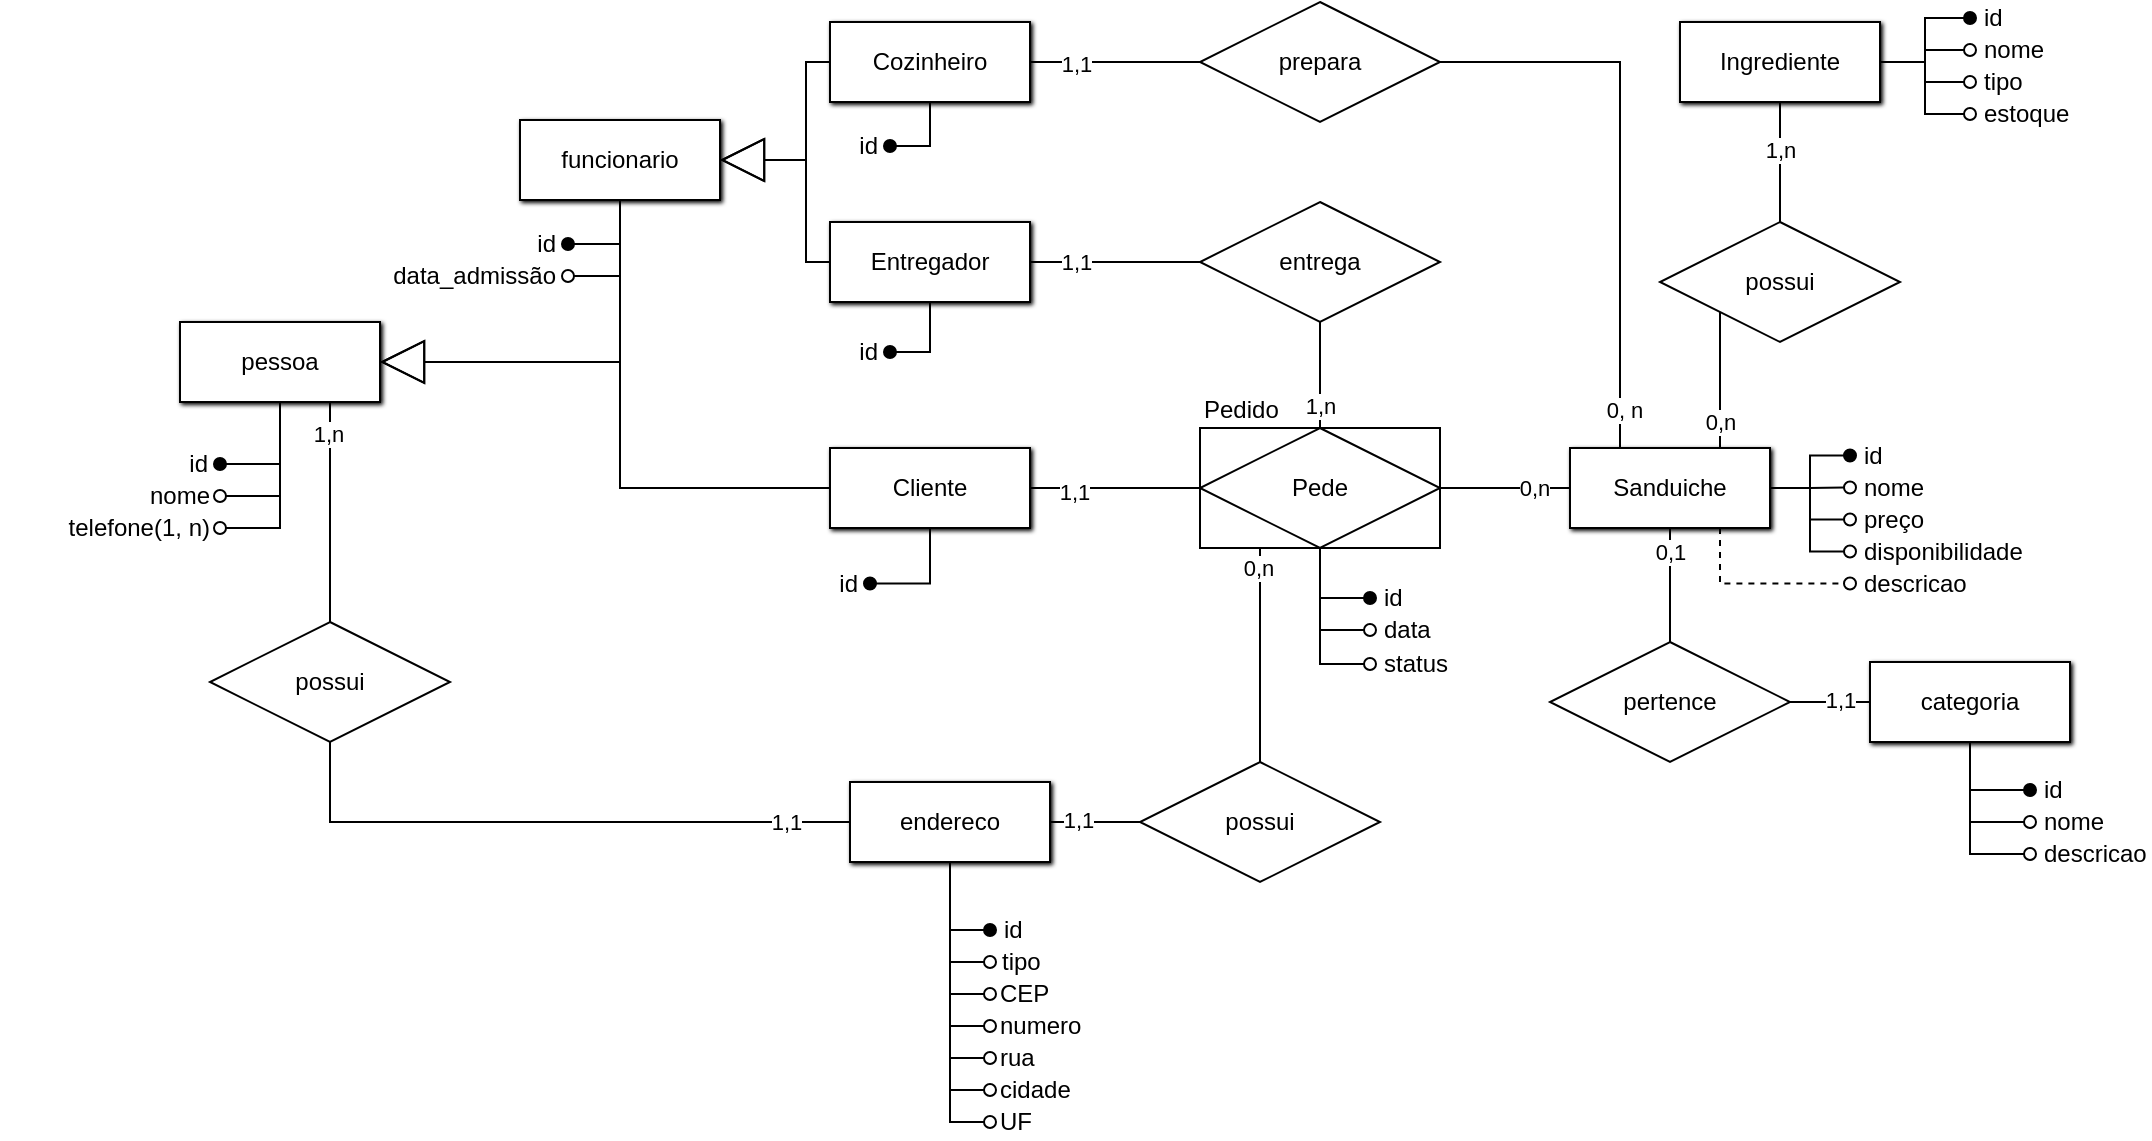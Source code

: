 <mxfile version="26.2.2">
  <diagram name="Página-1" id="F3rIhNw4MIGIp9pE0Rpj">
    <mxGraphModel dx="1572" dy="1728" grid="1" gridSize="10" guides="1" tooltips="1" connect="1" arrows="1" fold="1" page="1" pageScale="1" pageWidth="1169" pageHeight="827" math="0" shadow="0">
      <root>
        <mxCell id="0" />
        <mxCell id="1" parent="0" />
        <mxCell id="Nx-T9Ka3jQ1di7X8tHco-6" style="edgeStyle=orthogonalEdgeStyle;rounded=0;orthogonalLoop=1;jettySize=auto;html=1;endArrow=none;startFill=0;entryX=0;entryY=0.5;entryDx=0;entryDy=0;" parent="1" source="Nx-T9Ka3jQ1di7X8tHco-1" target="HkbC8dC4lG1_sxvPsRcl-2" edge="1">
          <mxGeometry relative="1" as="geometry">
            <mxPoint x="482" y="394" as="targetPoint" />
          </mxGeometry>
        </mxCell>
        <mxCell id="Nx-T9Ka3jQ1di7X8tHco-22" value="1,1" style="edgeLabel;html=1;align=center;verticalAlign=middle;resizable=0;points=[];" parent="Nx-T9Ka3jQ1di7X8tHco-6" vertex="1" connectable="0">
          <mxGeometry x="-0.679" y="3" relative="1" as="geometry">
            <mxPoint x="8" y="5" as="offset" />
          </mxGeometry>
        </mxCell>
        <mxCell id="Nx-T9Ka3jQ1di7X8tHco-33" style="edgeStyle=orthogonalEdgeStyle;rounded=0;orthogonalLoop=1;jettySize=auto;html=1;endArrow=oval;endFill=0;entryX=1;entryY=0.5;entryDx=0;entryDy=0;exitX=0.5;exitY=1;exitDx=0;exitDy=0;" parent="1" source="HkbC8dC4lG1_sxvPsRcl-47" target="Nx-T9Ka3jQ1di7X8tHco-26" edge="1">
          <mxGeometry relative="1" as="geometry">
            <mxPoint x="287" y="306.5" as="sourcePoint" />
          </mxGeometry>
        </mxCell>
        <mxCell id="HkbC8dC4lG1_sxvPsRcl-48" value="" style="edgeStyle=orthogonalEdgeStyle;rounded=0;orthogonalLoop=1;jettySize=auto;html=1;endArrow=block;endFill=0;endSize=20;entryX=1;entryY=0.5;entryDx=0;entryDy=0;" parent="1" source="Nx-T9Ka3jQ1di7X8tHco-1" target="HkbC8dC4lG1_sxvPsRcl-47" edge="1">
          <mxGeometry relative="1" as="geometry">
            <mxPoint x="262" y="310" as="targetPoint" />
            <Array as="points">
              <mxPoint x="357" y="373" />
              <mxPoint x="357" y="310" />
            </Array>
          </mxGeometry>
        </mxCell>
        <mxCell id="NRyjqvWNQZENwS40vYFa-48" style="edgeStyle=orthogonalEdgeStyle;rounded=0;orthogonalLoop=1;jettySize=auto;html=1;entryX=1;entryY=0.5;entryDx=0;entryDy=0;endArrow=oval;endFill=1;" edge="1" parent="1" source="Nx-T9Ka3jQ1di7X8tHco-1" target="NRyjqvWNQZENwS40vYFa-39">
          <mxGeometry relative="1" as="geometry" />
        </mxCell>
        <mxCell id="Nx-T9Ka3jQ1di7X8tHco-1" value="Cliente" style="whiteSpace=wrap;html=1;align=center;glass=0;rounded=0;shadow=1;shadowOpacity=100;shadowBlur=1;shadowOffsetX=1;shadowOffsetY=1;" parent="1" vertex="1">
          <mxGeometry x="462" y="353" width="100" height="40" as="geometry" />
        </mxCell>
        <mxCell id="Nx-T9Ka3jQ1di7X8tHco-36" style="edgeStyle=orthogonalEdgeStyle;rounded=0;orthogonalLoop=1;jettySize=auto;html=1;entryX=0;entryY=0.5;entryDx=0;entryDy=0;endArrow=oval;endFill=0;" parent="1" source="Nx-T9Ka3jQ1di7X8tHco-10" target="Nx-T9Ka3jQ1di7X8tHco-29" edge="1">
          <mxGeometry relative="1" as="geometry" />
        </mxCell>
        <mxCell id="Nx-T9Ka3jQ1di7X8tHco-37" style="edgeStyle=orthogonalEdgeStyle;rounded=0;orthogonalLoop=1;jettySize=auto;html=1;entryX=0;entryY=0.5;entryDx=0;entryDy=0;endArrow=oval;endFill=0;" parent="1" source="Nx-T9Ka3jQ1di7X8tHco-10" target="Nx-T9Ka3jQ1di7X8tHco-28" edge="1">
          <mxGeometry relative="1" as="geometry" />
        </mxCell>
        <mxCell id="k_Je9D0cIGIsO6ZXUR4v-7" style="edgeStyle=orthogonalEdgeStyle;rounded=0;orthogonalLoop=1;jettySize=auto;html=1;entryX=0;entryY=0.5;entryDx=0;entryDy=0;endArrow=oval;endFill=1;" parent="1" source="Nx-T9Ka3jQ1di7X8tHco-10" target="k_Je9D0cIGIsO6ZXUR4v-4" edge="1">
          <mxGeometry relative="1" as="geometry" />
        </mxCell>
        <mxCell id="HkbC8dC4lG1_sxvPsRcl-14" style="edgeStyle=orthogonalEdgeStyle;rounded=0;orthogonalLoop=1;jettySize=auto;html=1;endArrow=none;startFill=0;exitX=0.75;exitY=0;exitDx=0;exitDy=0;entryX=0;entryY=1;entryDx=0;entryDy=0;" parent="1" source="Nx-T9Ka3jQ1di7X8tHco-10" target="HkbC8dC4lG1_sxvPsRcl-43" edge="1">
          <mxGeometry relative="1" as="geometry">
            <mxPoint x="902" y="230" as="targetPoint" />
          </mxGeometry>
        </mxCell>
        <mxCell id="HkbC8dC4lG1_sxvPsRcl-28" value="0,n" style="edgeLabel;html=1;align=center;verticalAlign=middle;resizable=0;points=[];" parent="HkbC8dC4lG1_sxvPsRcl-14" vertex="1" connectable="0">
          <mxGeometry x="-0.726" y="-1" relative="1" as="geometry">
            <mxPoint x="-1" y="-4" as="offset" />
          </mxGeometry>
        </mxCell>
        <mxCell id="HkbC8dC4lG1_sxvPsRcl-32" style="edgeStyle=orthogonalEdgeStyle;rounded=0;orthogonalLoop=1;jettySize=auto;html=1;entryX=0.5;entryY=0;entryDx=0;entryDy=0;endArrow=none;startFill=0;" parent="1" source="Nx-T9Ka3jQ1di7X8tHco-10" target="HkbC8dC4lG1_sxvPsRcl-33" edge="1">
          <mxGeometry relative="1" as="geometry" />
        </mxCell>
        <mxCell id="HkbC8dC4lG1_sxvPsRcl-46" value="0,1" style="edgeLabel;html=1;align=center;verticalAlign=middle;resizable=0;points=[];" parent="HkbC8dC4lG1_sxvPsRcl-32" vertex="1" connectable="0">
          <mxGeometry x="-0.713" relative="1" as="geometry">
            <mxPoint y="4" as="offset" />
          </mxGeometry>
        </mxCell>
        <mxCell id="Nx-T9Ka3jQ1di7X8tHco-10" value="Sanduiche" style="whiteSpace=wrap;html=1;align=center;glass=0;rounded=0;shadow=1;shadowOpacity=100;shadowBlur=1;shadowOffsetX=1;shadowOffsetY=1;" parent="1" vertex="1">
          <mxGeometry x="832" y="353" width="100" height="40" as="geometry" />
        </mxCell>
        <mxCell id="Nx-T9Ka3jQ1di7X8tHco-18" style="edgeStyle=orthogonalEdgeStyle;rounded=0;orthogonalLoop=1;jettySize=auto;html=1;endArrow=none;startFill=0;" parent="1" source="Nx-T9Ka3jQ1di7X8tHco-14" target="Nx-T9Ka3jQ1di7X8tHco-16" edge="1">
          <mxGeometry relative="1" as="geometry" />
        </mxCell>
        <mxCell id="Nx-T9Ka3jQ1di7X8tHco-20" value="1,1" style="edgeLabel;html=1;align=center;verticalAlign=middle;resizable=0;points=[];" parent="Nx-T9Ka3jQ1di7X8tHco-18" vertex="1" connectable="0">
          <mxGeometry x="-0.533" relative="1" as="geometry">
            <mxPoint x="3" as="offset" />
          </mxGeometry>
        </mxCell>
        <mxCell id="HkbC8dC4lG1_sxvPsRcl-59" style="edgeStyle=orthogonalEdgeStyle;rounded=0;orthogonalLoop=1;jettySize=auto;html=1;entryX=1;entryY=0.5;entryDx=0;entryDy=0;endArrow=block;endFill=0;endSize=20;" parent="1" source="Nx-T9Ka3jQ1di7X8tHco-14" target="NRyjqvWNQZENwS40vYFa-49" edge="1">
          <mxGeometry relative="1" as="geometry">
            <Array as="points">
              <mxPoint x="450" y="260" />
              <mxPoint x="450" y="209" />
            </Array>
          </mxGeometry>
        </mxCell>
        <mxCell id="NRyjqvWNQZENwS40vYFa-47" style="edgeStyle=orthogonalEdgeStyle;rounded=0;orthogonalLoop=1;jettySize=auto;html=1;entryX=1;entryY=0.5;entryDx=0;entryDy=0;endArrow=oval;endFill=1;" edge="1" parent="1" source="Nx-T9Ka3jQ1di7X8tHco-14" target="NRyjqvWNQZENwS40vYFa-41">
          <mxGeometry relative="1" as="geometry" />
        </mxCell>
        <mxCell id="Nx-T9Ka3jQ1di7X8tHco-14" value="Entregador" style="whiteSpace=wrap;html=1;align=center;glass=0;rounded=0;shadow=1;shadowOpacity=100;shadowBlur=1;shadowOffsetX=1;shadowOffsetY=1;" parent="1" vertex="1">
          <mxGeometry x="462" y="240" width="100" height="40" as="geometry" />
        </mxCell>
        <mxCell id="Nx-T9Ka3jQ1di7X8tHco-17" style="edgeStyle=orthogonalEdgeStyle;rounded=0;orthogonalLoop=1;jettySize=auto;html=1;endArrow=none;startFill=0;" parent="1" source="Nx-T9Ka3jQ1di7X8tHco-16" target="HkbC8dC4lG1_sxvPsRcl-2" edge="1">
          <mxGeometry relative="1" as="geometry">
            <mxPoint x="717" y="414" as="targetPoint" />
          </mxGeometry>
        </mxCell>
        <mxCell id="Nx-T9Ka3jQ1di7X8tHco-19" value="1,n" style="edgeLabel;html=1;align=center;verticalAlign=middle;resizable=0;points=[];" parent="Nx-T9Ka3jQ1di7X8tHco-17" vertex="1" connectable="0">
          <mxGeometry x="0.772" y="-4" relative="1" as="geometry">
            <mxPoint x="4" y="-5" as="offset" />
          </mxGeometry>
        </mxCell>
        <mxCell id="Nx-T9Ka3jQ1di7X8tHco-16" value="entrega" style="shape=rhombus;perimeter=rhombusPerimeter;whiteSpace=wrap;html=1;align=center;" parent="1" vertex="1">
          <mxGeometry x="647" y="230" width="120" height="60" as="geometry" />
        </mxCell>
        <mxCell id="HkbC8dC4lG1_sxvPsRcl-63" style="edgeStyle=orthogonalEdgeStyle;rounded=0;orthogonalLoop=1;jettySize=auto;html=1;entryX=0;entryY=0.5;entryDx=0;entryDy=0;endArrow=oval;endFill=0;" parent="1" source="HkbC8dC4lG1_sxvPsRcl-67" target="HkbC8dC4lG1_sxvPsRcl-51" edge="1">
          <mxGeometry relative="1" as="geometry" />
        </mxCell>
        <mxCell id="Nx-T9Ka3jQ1di7X8tHco-26" value="nome" style="text;strokeColor=none;align=right;fillColor=none;html=1;verticalAlign=middle;whiteSpace=wrap;rounded=0;spacingLeft=0;spacing=5;" parent="1" vertex="1">
          <mxGeometry x="97" y="369" width="60" height="16" as="geometry" />
        </mxCell>
        <mxCell id="Nx-T9Ka3jQ1di7X8tHco-28" value="nome" style="text;strokeColor=none;align=left;fillColor=none;html=1;verticalAlign=middle;whiteSpace=wrap;rounded=0;spacingLeft=5;" parent="1" vertex="1">
          <mxGeometry x="972" y="364.75" width="60" height="16" as="geometry" />
        </mxCell>
        <mxCell id="Nx-T9Ka3jQ1di7X8tHco-29" value="preço" style="text;strokeColor=none;align=left;fillColor=none;html=1;verticalAlign=middle;whiteSpace=wrap;rounded=0;spacingLeft=5;" parent="1" vertex="1">
          <mxGeometry x="972" y="380.75" width="60" height="16" as="geometry" />
        </mxCell>
        <mxCell id="k_Je9D0cIGIsO6ZXUR4v-4" value="id" style="text;strokeColor=none;align=left;fillColor=none;html=1;verticalAlign=middle;whiteSpace=wrap;rounded=0;spacingLeft=5;" parent="1" vertex="1">
          <mxGeometry x="972" y="348.75" width="60" height="16" as="geometry" />
        </mxCell>
        <mxCell id="HkbC8dC4lG1_sxvPsRcl-3" style="edgeStyle=orthogonalEdgeStyle;rounded=0;orthogonalLoop=1;jettySize=auto;html=1;entryX=0;entryY=0.5;entryDx=0;entryDy=0;endArrow=none;startFill=0;" parent="1" source="HkbC8dC4lG1_sxvPsRcl-2" target="Nx-T9Ka3jQ1di7X8tHco-10" edge="1">
          <mxGeometry relative="1" as="geometry" />
        </mxCell>
        <mxCell id="HkbC8dC4lG1_sxvPsRcl-25" value="0,n" style="edgeLabel;html=1;align=center;verticalAlign=middle;resizable=0;points=[];" parent="HkbC8dC4lG1_sxvPsRcl-3" vertex="1" connectable="0">
          <mxGeometry x="0.6" relative="1" as="geometry">
            <mxPoint x="-5" as="offset" />
          </mxGeometry>
        </mxCell>
        <mxCell id="HkbC8dC4lG1_sxvPsRcl-8" style="edgeStyle=orthogonalEdgeStyle;rounded=0;orthogonalLoop=1;jettySize=auto;html=1;entryX=0;entryY=0.5;entryDx=0;entryDy=0;endArrow=oval;endFill=0;" parent="1" source="HkbC8dC4lG1_sxvPsRcl-2" target="HkbC8dC4lG1_sxvPsRcl-5" edge="1">
          <mxGeometry relative="1" as="geometry" />
        </mxCell>
        <mxCell id="HkbC8dC4lG1_sxvPsRcl-9" style="edgeStyle=orthogonalEdgeStyle;rounded=0;orthogonalLoop=1;jettySize=auto;html=1;entryX=0;entryY=0.5;entryDx=0;entryDy=0;endArrow=oval;endFill=0;" parent="1" source="HkbC8dC4lG1_sxvPsRcl-2" target="HkbC8dC4lG1_sxvPsRcl-6" edge="1">
          <mxGeometry relative="1" as="geometry" />
        </mxCell>
        <mxCell id="HkbC8dC4lG1_sxvPsRcl-10" style="edgeStyle=orthogonalEdgeStyle;rounded=0;orthogonalLoop=1;jettySize=auto;html=1;entryX=0;entryY=0.5;entryDx=0;entryDy=0;endArrow=oval;endFill=1;" parent="1" source="HkbC8dC4lG1_sxvPsRcl-2" target="HkbC8dC4lG1_sxvPsRcl-7" edge="1">
          <mxGeometry relative="1" as="geometry" />
        </mxCell>
        <mxCell id="HkbC8dC4lG1_sxvPsRcl-68" style="edgeStyle=orthogonalEdgeStyle;rounded=0;orthogonalLoop=1;jettySize=auto;html=1;exitX=0.25;exitY=1;exitDx=0;exitDy=0;entryX=0.5;entryY=0;entryDx=0;entryDy=0;endArrow=none;startFill=0;" parent="1" source="HkbC8dC4lG1_sxvPsRcl-2" target="HkbC8dC4lG1_sxvPsRcl-69" edge="1">
          <mxGeometry relative="1" as="geometry">
            <mxPoint x="612" y="466" as="targetPoint" />
          </mxGeometry>
        </mxCell>
        <mxCell id="HkbC8dC4lG1_sxvPsRcl-82" value="0,n" style="edgeLabel;html=1;align=center;verticalAlign=middle;resizable=0;points=[];fontFamily=Helvetica;fontSize=11;fontColor=default;labelBackgroundColor=default;" parent="HkbC8dC4lG1_sxvPsRcl-68" vertex="1" connectable="0">
          <mxGeometry x="-0.813" y="-1" relative="1" as="geometry">
            <mxPoint as="offset" />
          </mxGeometry>
        </mxCell>
        <mxCell id="HkbC8dC4lG1_sxvPsRcl-2" value="Pede" style="shape=associativeEntity;whiteSpace=wrap;html=1;align=center;" parent="1" vertex="1">
          <mxGeometry x="647" y="343" width="120" height="60" as="geometry" />
        </mxCell>
        <mxCell id="HkbC8dC4lG1_sxvPsRcl-4" value="Pedido" style="text;html=1;align=left;verticalAlign=bottom;resizable=0;points=[];autosize=1;strokeColor=none;fillColor=none;" parent="1" vertex="1">
          <mxGeometry x="647" y="313" width="60" height="30" as="geometry" />
        </mxCell>
        <mxCell id="HkbC8dC4lG1_sxvPsRcl-5" value="status" style="text;strokeColor=none;align=left;fillColor=none;verticalAlign=middle;rounded=0;labelPosition=center;verticalLabelPosition=middle;labelBorderColor=none;html=1;whiteSpace=wrap;spacingLeft=5;" parent="1" vertex="1">
          <mxGeometry x="732" y="453" width="60" height="16" as="geometry" />
        </mxCell>
        <mxCell id="HkbC8dC4lG1_sxvPsRcl-6" value="data" style="text;strokeColor=none;align=left;fillColor=none;verticalAlign=middle;rounded=0;labelPosition=center;verticalLabelPosition=middle;labelBorderColor=none;html=1;whiteSpace=wrap;spacingLeft=5;" parent="1" vertex="1">
          <mxGeometry x="732" y="436" width="60" height="16" as="geometry" />
        </mxCell>
        <mxCell id="HkbC8dC4lG1_sxvPsRcl-7" value="id" style="text;strokeColor=none;align=left;fillColor=none;html=1;verticalAlign=middle;whiteSpace=wrap;rounded=0;spacingLeft=5;" parent="1" vertex="1">
          <mxGeometry x="732" y="420" width="60" height="16" as="geometry" />
        </mxCell>
        <mxCell id="HkbC8dC4lG1_sxvPsRcl-21" style="edgeStyle=orthogonalEdgeStyle;rounded=0;orthogonalLoop=1;jettySize=auto;html=1;entryX=0;entryY=0.5;entryDx=0;entryDy=0;endArrow=oval;endFill=0;" parent="1" source="HkbC8dC4lG1_sxvPsRcl-11" target="HkbC8dC4lG1_sxvPsRcl-20" edge="1">
          <mxGeometry relative="1" as="geometry" />
        </mxCell>
        <mxCell id="HkbC8dC4lG1_sxvPsRcl-22" style="edgeStyle=orthogonalEdgeStyle;rounded=0;orthogonalLoop=1;jettySize=auto;html=1;entryX=0;entryY=0.5;entryDx=0;entryDy=0;endArrow=oval;endFill=0;" parent="1" source="HkbC8dC4lG1_sxvPsRcl-11" target="HkbC8dC4lG1_sxvPsRcl-19" edge="1">
          <mxGeometry relative="1" as="geometry" />
        </mxCell>
        <mxCell id="HkbC8dC4lG1_sxvPsRcl-23" style="edgeStyle=orthogonalEdgeStyle;rounded=0;orthogonalLoop=1;jettySize=auto;html=1;entryX=0;entryY=0.5;entryDx=0;entryDy=0;endArrow=oval;endFill=1;" parent="1" source="HkbC8dC4lG1_sxvPsRcl-11" target="HkbC8dC4lG1_sxvPsRcl-18" edge="1">
          <mxGeometry relative="1" as="geometry" />
        </mxCell>
        <mxCell id="HkbC8dC4lG1_sxvPsRcl-11" value="Ingrediente" style="whiteSpace=wrap;html=1;align=center;glass=0;rounded=0;shadow=1;shadowOpacity=100;shadowBlur=1;shadowOffsetX=1;shadowOffsetY=1;" parent="1" vertex="1">
          <mxGeometry x="887" y="140" width="100" height="40" as="geometry" />
        </mxCell>
        <mxCell id="HkbC8dC4lG1_sxvPsRcl-15" style="edgeStyle=orthogonalEdgeStyle;rounded=0;orthogonalLoop=1;jettySize=auto;html=1;endArrow=none;startFill=0;" parent="1" source="HkbC8dC4lG1_sxvPsRcl-43" target="HkbC8dC4lG1_sxvPsRcl-11" edge="1">
          <mxGeometry relative="1" as="geometry">
            <mxPoint x="972" y="200" as="sourcePoint" />
          </mxGeometry>
        </mxCell>
        <mxCell id="HkbC8dC4lG1_sxvPsRcl-27" value="1,n" style="edgeLabel;html=1;align=center;verticalAlign=middle;resizable=0;points=[];" parent="HkbC8dC4lG1_sxvPsRcl-15" vertex="1" connectable="0">
          <mxGeometry x="0.207" relative="1" as="geometry">
            <mxPoint as="offset" />
          </mxGeometry>
        </mxCell>
        <mxCell id="HkbC8dC4lG1_sxvPsRcl-18" value="id" style="text;strokeColor=none;align=left;fillColor=none;html=1;verticalAlign=middle;whiteSpace=wrap;rounded=0;spacingLeft=5;" parent="1" vertex="1">
          <mxGeometry x="1032" y="130" width="60" height="16" as="geometry" />
        </mxCell>
        <mxCell id="HkbC8dC4lG1_sxvPsRcl-19" value="nome" style="text;strokeColor=none;align=left;fillColor=none;html=1;verticalAlign=middle;whiteSpace=wrap;rounded=0;spacingLeft=5;" parent="1" vertex="1">
          <mxGeometry x="1032" y="146" width="60" height="16" as="geometry" />
        </mxCell>
        <mxCell id="HkbC8dC4lG1_sxvPsRcl-20" value="tipo" style="text;strokeColor=none;align=left;fillColor=none;html=1;verticalAlign=middle;whiteSpace=wrap;rounded=0;spacingLeft=5;" parent="1" vertex="1">
          <mxGeometry x="1032" y="162" width="60" height="16" as="geometry" />
        </mxCell>
        <mxCell id="HkbC8dC4lG1_sxvPsRcl-29" value="estoque" style="text;strokeColor=none;align=left;fillColor=none;html=1;verticalAlign=middle;whiteSpace=wrap;rounded=0;spacingLeft=5;" parent="1" vertex="1">
          <mxGeometry x="1032" y="178" width="60" height="16" as="geometry" />
        </mxCell>
        <mxCell id="HkbC8dC4lG1_sxvPsRcl-30" style="edgeStyle=orthogonalEdgeStyle;rounded=0;orthogonalLoop=1;jettySize=auto;html=1;entryX=0;entryY=0.5;entryDx=0;entryDy=0;endArrow=oval;endFill=0;exitX=1;exitY=0.5;exitDx=0;exitDy=0;" parent="1" source="HkbC8dC4lG1_sxvPsRcl-11" target="HkbC8dC4lG1_sxvPsRcl-29" edge="1">
          <mxGeometry relative="1" as="geometry">
            <mxPoint x="1142" y="210" as="sourcePoint" />
            <mxPoint x="1182" y="226" as="targetPoint" />
          </mxGeometry>
        </mxCell>
        <mxCell id="HkbC8dC4lG1_sxvPsRcl-38" style="edgeStyle=orthogonalEdgeStyle;rounded=0;orthogonalLoop=1;jettySize=auto;html=1;entryX=0;entryY=0.5;entryDx=0;entryDy=0;endArrow=oval;endFill=0;" parent="1" source="HkbC8dC4lG1_sxvPsRcl-31" target="HkbC8dC4lG1_sxvPsRcl-35" edge="1">
          <mxGeometry relative="1" as="geometry" />
        </mxCell>
        <mxCell id="HkbC8dC4lG1_sxvPsRcl-39" style="edgeStyle=orthogonalEdgeStyle;rounded=0;orthogonalLoop=1;jettySize=auto;html=1;entryX=0;entryY=0.5;entryDx=0;entryDy=0;endArrow=oval;endFill=1;" parent="1" source="HkbC8dC4lG1_sxvPsRcl-31" target="HkbC8dC4lG1_sxvPsRcl-36" edge="1">
          <mxGeometry relative="1" as="geometry" />
        </mxCell>
        <mxCell id="HkbC8dC4lG1_sxvPsRcl-40" style="edgeStyle=orthogonalEdgeStyle;rounded=0;orthogonalLoop=1;jettySize=auto;html=1;entryX=0;entryY=0.5;entryDx=0;entryDy=0;endArrow=oval;endFill=0;" parent="1" source="HkbC8dC4lG1_sxvPsRcl-31" target="HkbC8dC4lG1_sxvPsRcl-37" edge="1">
          <mxGeometry relative="1" as="geometry" />
        </mxCell>
        <mxCell id="HkbC8dC4lG1_sxvPsRcl-31" value="categoria" style="whiteSpace=wrap;html=1;align=center;glass=0;rounded=0;shadow=1;shadowOpacity=100;shadowBlur=1;shadowOffsetX=1;shadowOffsetY=1;" parent="1" vertex="1">
          <mxGeometry x="982" y="460" width="100" height="40" as="geometry" />
        </mxCell>
        <mxCell id="HkbC8dC4lG1_sxvPsRcl-34" style="edgeStyle=orthogonalEdgeStyle;rounded=0;orthogonalLoop=1;jettySize=auto;html=1;endArrow=none;startFill=0;" parent="1" source="HkbC8dC4lG1_sxvPsRcl-33" target="HkbC8dC4lG1_sxvPsRcl-31" edge="1">
          <mxGeometry relative="1" as="geometry" />
        </mxCell>
        <mxCell id="HkbC8dC4lG1_sxvPsRcl-45" value="1,1" style="edgeLabel;html=1;align=center;verticalAlign=middle;resizable=0;points=[];" parent="HkbC8dC4lG1_sxvPsRcl-34" vertex="1" connectable="0">
          <mxGeometry x="0.47" y="1" relative="1" as="geometry">
            <mxPoint x="-5" as="offset" />
          </mxGeometry>
        </mxCell>
        <mxCell id="HkbC8dC4lG1_sxvPsRcl-33" value="pertence" style="shape=rhombus;perimeter=rhombusPerimeter;whiteSpace=wrap;html=1;align=center;" parent="1" vertex="1">
          <mxGeometry x="822" y="450" width="120" height="60" as="geometry" />
        </mxCell>
        <mxCell id="HkbC8dC4lG1_sxvPsRcl-35" value="nome" style="text;strokeColor=none;align=left;fillColor=none;html=1;verticalAlign=middle;whiteSpace=wrap;rounded=0;spacingLeft=5;" parent="1" vertex="1">
          <mxGeometry x="1062" y="532" width="60" height="16" as="geometry" />
        </mxCell>
        <mxCell id="HkbC8dC4lG1_sxvPsRcl-36" value="id" style="text;strokeColor=none;align=left;fillColor=none;html=1;verticalAlign=middle;whiteSpace=wrap;rounded=0;spacingLeft=5;" parent="1" vertex="1">
          <mxGeometry x="1062" y="516" width="60" height="16" as="geometry" />
        </mxCell>
        <mxCell id="HkbC8dC4lG1_sxvPsRcl-37" value="descricao" style="text;strokeColor=none;align=left;fillColor=none;html=1;verticalAlign=middle;whiteSpace=wrap;rounded=0;spacingLeft=5;" parent="1" vertex="1">
          <mxGeometry x="1062" y="548" width="60" height="16" as="geometry" />
        </mxCell>
        <mxCell id="HkbC8dC4lG1_sxvPsRcl-43" value="possui" style="shape=rhombus;perimeter=rhombusPerimeter;whiteSpace=wrap;html=1;align=center;" parent="1" vertex="1">
          <mxGeometry x="877" y="240" width="120" height="60" as="geometry" />
        </mxCell>
        <mxCell id="HkbC8dC4lG1_sxvPsRcl-64" style="rounded=0;orthogonalLoop=1;jettySize=auto;html=1;entryX=1;entryY=0.5;entryDx=0;entryDy=0;exitX=0.5;exitY=1;exitDx=0;exitDy=0;endArrow=oval;endFill=0;edgeStyle=orthogonalEdgeStyle;" parent="1" source="HkbC8dC4lG1_sxvPsRcl-47" target="HkbC8dC4lG1_sxvPsRcl-60" edge="1">
          <mxGeometry relative="1" as="geometry" />
        </mxCell>
        <mxCell id="HkbC8dC4lG1_sxvPsRcl-71" style="edgeStyle=orthogonalEdgeStyle;rounded=0;orthogonalLoop=1;jettySize=auto;html=1;exitX=0.75;exitY=1;exitDx=0;exitDy=0;endArrow=none;startFill=0;" parent="1" source="HkbC8dC4lG1_sxvPsRcl-47" target="HkbC8dC4lG1_sxvPsRcl-70" edge="1">
          <mxGeometry relative="1" as="geometry" />
        </mxCell>
        <mxCell id="HkbC8dC4lG1_sxvPsRcl-80" value="1,n" style="edgeLabel;html=1;align=center;verticalAlign=middle;resizable=0;points=[];fontFamily=Helvetica;fontSize=11;fontColor=default;labelBackgroundColor=default;" parent="HkbC8dC4lG1_sxvPsRcl-71" vertex="1" connectable="0">
          <mxGeometry x="-0.717" y="-1" relative="1" as="geometry">
            <mxPoint as="offset" />
          </mxGeometry>
        </mxCell>
        <mxCell id="HkbC8dC4lG1_sxvPsRcl-47" value="pessoa" style="whiteSpace=wrap;html=1;align=center;glass=0;rounded=0;shadow=1;shadowOpacity=100;shadowBlur=1;shadowOffsetX=1;shadowOffsetY=1;" parent="1" vertex="1">
          <mxGeometry x="137" y="290" width="100" height="40" as="geometry" />
        </mxCell>
        <mxCell id="HkbC8dC4lG1_sxvPsRcl-54" value="" style="edgeStyle=orthogonalEdgeStyle;rounded=0;orthogonalLoop=1;jettySize=auto;html=1;endArrow=oval;endFill=0;entryX=0;entryY=0.5;entryDx=0;entryDy=0;" parent="1" source="HkbC8dC4lG1_sxvPsRcl-67" target="HkbC8dC4lG1_sxvPsRcl-56" edge="1">
          <mxGeometry relative="1" as="geometry" />
        </mxCell>
        <mxCell id="HkbC8dC4lG1_sxvPsRcl-51" value="tipo" style="text;strokeColor=none;align=left;fillColor=none;html=1;verticalAlign=middle;whiteSpace=wrap;rounded=0;spacingLeft=0;spacing=6;" parent="1" vertex="1">
          <mxGeometry x="542" y="602" width="70" height="16" as="geometry" />
        </mxCell>
        <mxCell id="HkbC8dC4lG1_sxvPsRcl-56" value="numero" style="text;strokeColor=none;align=left;fillColor=none;html=1;verticalAlign=middle;whiteSpace=wrap;rounded=0;spacingLeft=-1;spacing=6;" parent="1" vertex="1">
          <mxGeometry x="542" y="634" width="70" height="16" as="geometry" />
        </mxCell>
        <mxCell id="HkbC8dC4lG1_sxvPsRcl-60" value="telefone(1, n)" style="text;strokeColor=none;align=right;fillColor=none;html=1;verticalAlign=middle;whiteSpace=wrap;rounded=0;spacingLeft=5;dashed=1;dashPattern=8 8;spacing=5;" parent="1" vertex="1">
          <mxGeometry x="47" y="385" width="110" height="16" as="geometry" />
        </mxCell>
        <mxCell id="HkbC8dC4lG1_sxvPsRcl-78" style="edgeStyle=orthogonalEdgeStyle;rounded=0;orthogonalLoop=1;jettySize=auto;html=1;entryX=0;entryY=0.5;entryDx=0;entryDy=0;endArrow=oval;endFill=0;" parent="1" source="HkbC8dC4lG1_sxvPsRcl-67" target="HkbC8dC4lG1_sxvPsRcl-77" edge="1">
          <mxGeometry relative="1" as="geometry" />
        </mxCell>
        <mxCell id="NRyjqvWNQZENwS40vYFa-38" style="edgeStyle=orthogonalEdgeStyle;rounded=0;orthogonalLoop=1;jettySize=auto;html=1;entryX=0;entryY=0.5;entryDx=0;entryDy=0;endArrow=oval;endFill=1;" edge="1" parent="1" source="HkbC8dC4lG1_sxvPsRcl-67" target="NRyjqvWNQZENwS40vYFa-36">
          <mxGeometry relative="1" as="geometry" />
        </mxCell>
        <mxCell id="HkbC8dC4lG1_sxvPsRcl-67" value="endereco" style="whiteSpace=wrap;html=1;align=center;glass=0;rounded=0;shadow=1;shadowOpacity=100;shadowBlur=1;shadowOffsetX=1;shadowOffsetY=1;" parent="1" vertex="1">
          <mxGeometry x="472" y="520" width="100" height="40" as="geometry" />
        </mxCell>
        <mxCell id="HkbC8dC4lG1_sxvPsRcl-73" style="edgeStyle=orthogonalEdgeStyle;rounded=0;orthogonalLoop=1;jettySize=auto;html=1;endArrow=none;startFill=0;" parent="1" source="HkbC8dC4lG1_sxvPsRcl-69" target="HkbC8dC4lG1_sxvPsRcl-67" edge="1">
          <mxGeometry relative="1" as="geometry" />
        </mxCell>
        <mxCell id="HkbC8dC4lG1_sxvPsRcl-81" value="1,1" style="edgeLabel;html=1;align=center;verticalAlign=middle;resizable=0;points=[];fontFamily=Helvetica;fontSize=11;fontColor=default;labelBackgroundColor=default;" parent="HkbC8dC4lG1_sxvPsRcl-73" vertex="1" connectable="0">
          <mxGeometry x="0.409" y="-1" relative="1" as="geometry">
            <mxPoint as="offset" />
          </mxGeometry>
        </mxCell>
        <mxCell id="HkbC8dC4lG1_sxvPsRcl-69" value="possui" style="shape=rhombus;perimeter=rhombusPerimeter;whiteSpace=wrap;html=1;align=center;" parent="1" vertex="1">
          <mxGeometry x="617" y="510" width="120" height="60" as="geometry" />
        </mxCell>
        <mxCell id="HkbC8dC4lG1_sxvPsRcl-72" style="edgeStyle=orthogonalEdgeStyle;rounded=0;orthogonalLoop=1;jettySize=auto;html=1;entryX=0;entryY=0.5;entryDx=0;entryDy=0;exitX=0.5;exitY=1;exitDx=0;exitDy=0;endArrow=none;startFill=0;" parent="1" source="HkbC8dC4lG1_sxvPsRcl-70" target="HkbC8dC4lG1_sxvPsRcl-67" edge="1">
          <mxGeometry relative="1" as="geometry" />
        </mxCell>
        <mxCell id="HkbC8dC4lG1_sxvPsRcl-79" value="1,1" style="edgeLabel;html=1;align=center;verticalAlign=middle;resizable=0;points=[];fontFamily=Helvetica;fontSize=11;fontColor=default;labelBackgroundColor=default;" parent="HkbC8dC4lG1_sxvPsRcl-72" vertex="1" connectable="0">
          <mxGeometry x="0.854" y="2" relative="1" as="geometry">
            <mxPoint x="-10" y="2" as="offset" />
          </mxGeometry>
        </mxCell>
        <mxCell id="HkbC8dC4lG1_sxvPsRcl-70" value="possui" style="shape=rhombus;perimeter=rhombusPerimeter;whiteSpace=wrap;html=1;align=center;" parent="1" vertex="1">
          <mxGeometry x="152" y="440" width="120" height="60" as="geometry" />
        </mxCell>
        <mxCell id="HkbC8dC4lG1_sxvPsRcl-77" value="CEP" style="text;strokeColor=none;align=left;fillColor=none;html=1;verticalAlign=middle;whiteSpace=wrap;rounded=0;spacingLeft=-1;spacing=6;" parent="1" vertex="1">
          <mxGeometry x="542" y="618" width="70" height="16" as="geometry" />
        </mxCell>
        <mxCell id="HkbC8dC4lG1_sxvPsRcl-86" style="edgeStyle=orthogonalEdgeStyle;shape=connector;rounded=0;orthogonalLoop=1;jettySize=auto;html=1;entryX=0;entryY=0.5;entryDx=0;entryDy=0;strokeColor=default;align=center;verticalAlign=middle;fontFamily=Helvetica;fontSize=11;fontColor=default;labelBackgroundColor=default;startFill=0;endArrow=none;" parent="1" source="HkbC8dC4lG1_sxvPsRcl-83" target="HkbC8dC4lG1_sxvPsRcl-85" edge="1">
          <mxGeometry relative="1" as="geometry" />
        </mxCell>
        <mxCell id="NRyjqvWNQZENwS40vYFa-33" value="1,1" style="edgeLabel;html=1;align=center;verticalAlign=middle;resizable=0;points=[];" vertex="1" connectable="0" parent="HkbC8dC4lG1_sxvPsRcl-86">
          <mxGeometry x="-0.467" y="-1" relative="1" as="geometry">
            <mxPoint as="offset" />
          </mxGeometry>
        </mxCell>
        <mxCell id="NRyjqvWNQZENwS40vYFa-45" style="edgeStyle=orthogonalEdgeStyle;rounded=0;orthogonalLoop=1;jettySize=auto;html=1;entryX=1;entryY=0.5;entryDx=0;entryDy=0;endArrow=oval;endFill=1;" edge="1" parent="1" source="HkbC8dC4lG1_sxvPsRcl-83" target="NRyjqvWNQZENwS40vYFa-42">
          <mxGeometry relative="1" as="geometry" />
        </mxCell>
        <mxCell id="HkbC8dC4lG1_sxvPsRcl-83" value="Cozinheiro" style="whiteSpace=wrap;html=1;align=center;glass=0;rounded=0;shadow=1;shadowOpacity=100;shadowBlur=1;shadowOffsetX=1;shadowOffsetY=1;" parent="1" vertex="1">
          <mxGeometry x="462" y="140" width="100" height="40" as="geometry" />
        </mxCell>
        <mxCell id="HkbC8dC4lG1_sxvPsRcl-84" style="edgeStyle=orthogonalEdgeStyle;rounded=0;orthogonalLoop=1;jettySize=auto;html=1;entryX=1;entryY=0.5;entryDx=0;entryDy=0;endArrow=block;endFill=0;endSize=20;exitX=0;exitY=0.5;exitDx=0;exitDy=0;" parent="1" source="HkbC8dC4lG1_sxvPsRcl-83" target="NRyjqvWNQZENwS40vYFa-49" edge="1">
          <mxGeometry relative="1" as="geometry">
            <mxPoint x="482" y="270" as="sourcePoint" />
            <mxPoint x="422" y="324" as="targetPoint" />
            <Array as="points">
              <mxPoint x="450" y="160" />
              <mxPoint x="450" y="209" />
            </Array>
          </mxGeometry>
        </mxCell>
        <mxCell id="HkbC8dC4lG1_sxvPsRcl-87" style="edgeStyle=orthogonalEdgeStyle;shape=connector;rounded=0;orthogonalLoop=1;jettySize=auto;html=1;entryX=0.25;entryY=0;entryDx=0;entryDy=0;strokeColor=default;align=center;verticalAlign=middle;fontFamily=Helvetica;fontSize=11;fontColor=default;labelBackgroundColor=default;startFill=0;endArrow=none;exitX=1;exitY=0.5;exitDx=0;exitDy=0;" parent="1" source="HkbC8dC4lG1_sxvPsRcl-85" target="Nx-T9Ka3jQ1di7X8tHco-10" edge="1">
          <mxGeometry relative="1" as="geometry" />
        </mxCell>
        <mxCell id="NRyjqvWNQZENwS40vYFa-32" value="0, n" style="edgeLabel;html=1;align=center;verticalAlign=middle;resizable=0;points=[];" vertex="1" connectable="0" parent="HkbC8dC4lG1_sxvPsRcl-87">
          <mxGeometry x="0.866" y="2" relative="1" as="geometry">
            <mxPoint as="offset" />
          </mxGeometry>
        </mxCell>
        <mxCell id="HkbC8dC4lG1_sxvPsRcl-85" value="prepara" style="shape=rhombus;perimeter=rhombusPerimeter;whiteSpace=wrap;html=1;align=center;" parent="1" vertex="1">
          <mxGeometry x="647" y="130" width="120" height="60" as="geometry" />
        </mxCell>
        <mxCell id="HkbC8dC4lG1_sxvPsRcl-88" value="descricao" style="text;strokeColor=none;align=left;fillColor=none;html=1;verticalAlign=middle;whiteSpace=wrap;rounded=0;spacingLeft=5;" parent="1" vertex="1">
          <mxGeometry x="972" y="412.75" width="60" height="16" as="geometry" />
        </mxCell>
        <mxCell id="HkbC8dC4lG1_sxvPsRcl-89" style="edgeStyle=orthogonalEdgeStyle;rounded=0;orthogonalLoop=1;jettySize=auto;html=1;entryX=0;entryY=0.5;entryDx=0;entryDy=0;endArrow=oval;endFill=0;exitX=0.75;exitY=1;exitDx=0;exitDy=0;dashed=1;" parent="1" source="Nx-T9Ka3jQ1di7X8tHco-10" target="HkbC8dC4lG1_sxvPsRcl-88" edge="1">
          <mxGeometry relative="1" as="geometry">
            <mxPoint x="942" y="383" as="sourcePoint" />
            <mxPoint x="982" y="399" as="targetPoint" />
          </mxGeometry>
        </mxCell>
        <mxCell id="HkbC8dC4lG1_sxvPsRcl-90" value="disponibilidade" style="text;strokeColor=none;align=left;fillColor=none;html=1;verticalAlign=middle;whiteSpace=wrap;rounded=0;spacingLeft=5;" parent="1" vertex="1">
          <mxGeometry x="972" y="396.75" width="60" height="16" as="geometry" />
        </mxCell>
        <mxCell id="HkbC8dC4lG1_sxvPsRcl-91" style="edgeStyle=orthogonalEdgeStyle;rounded=0;orthogonalLoop=1;jettySize=auto;html=1;entryX=0;entryY=0.5;entryDx=0;entryDy=0;endArrow=oval;endFill=0;exitX=1;exitY=0.5;exitDx=0;exitDy=0;" parent="1" source="Nx-T9Ka3jQ1di7X8tHco-10" target="HkbC8dC4lG1_sxvPsRcl-90" edge="1">
          <mxGeometry relative="1" as="geometry">
            <mxPoint x="942" y="383" as="sourcePoint" />
            <mxPoint x="982" y="415" as="targetPoint" />
          </mxGeometry>
        </mxCell>
        <mxCell id="NRyjqvWNQZENwS40vYFa-12" style="edgeStyle=orthogonalEdgeStyle;rounded=0;orthogonalLoop=1;jettySize=auto;html=1;entryX=0;entryY=0.5;entryDx=0;entryDy=0;endArrow=oval;endFill=0;exitX=0.5;exitY=1;exitDx=0;exitDy=0;" edge="1" parent="1" source="HkbC8dC4lG1_sxvPsRcl-67" target="NRyjqvWNQZENwS40vYFa-11">
          <mxGeometry relative="1" as="geometry">
            <mxPoint x="522" y="720" as="sourcePoint" />
          </mxGeometry>
        </mxCell>
        <mxCell id="NRyjqvWNQZENwS40vYFa-6" style="edgeStyle=orthogonalEdgeStyle;rounded=0;orthogonalLoop=1;jettySize=auto;html=1;endArrow=oval;endFill=0;entryX=0;entryY=0.5;entryDx=0;entryDy=0;exitX=0.5;exitY=1;exitDx=0;exitDy=0;" edge="1" parent="1" source="HkbC8dC4lG1_sxvPsRcl-67" target="NRyjqvWNQZENwS40vYFa-5">
          <mxGeometry relative="1" as="geometry">
            <mxPoint x="522" y="720" as="sourcePoint" />
          </mxGeometry>
        </mxCell>
        <mxCell id="NRyjqvWNQZENwS40vYFa-10" style="edgeStyle=orthogonalEdgeStyle;rounded=0;orthogonalLoop=1;jettySize=auto;html=1;" edge="1" parent="1" target="NRyjqvWNQZENwS40vYFa-2">
          <mxGeometry relative="1" as="geometry">
            <mxPoint x="190" y="720" as="sourcePoint" />
          </mxGeometry>
        </mxCell>
        <mxCell id="NRyjqvWNQZENwS40vYFa-5" value="rua" style="text;strokeColor=none;align=left;fillColor=none;html=1;verticalAlign=middle;whiteSpace=wrap;rounded=0;spacingLeft=-1;spacing=6;" vertex="1" parent="1">
          <mxGeometry x="542" y="650" width="70" height="16" as="geometry" />
        </mxCell>
        <mxCell id="NRyjqvWNQZENwS40vYFa-11" value="cidade" style="text;strokeColor=none;align=left;fillColor=none;html=1;verticalAlign=middle;whiteSpace=wrap;rounded=0;spacingLeft=-1;spacing=6;" vertex="1" parent="1">
          <mxGeometry x="542" y="666" width="70" height="16" as="geometry" />
        </mxCell>
        <mxCell id="NRyjqvWNQZENwS40vYFa-13" value="UF" style="text;strokeColor=none;align=left;fillColor=none;html=1;verticalAlign=middle;whiteSpace=wrap;rounded=0;spacingLeft=-1;spacing=6;" vertex="1" parent="1">
          <mxGeometry x="542" y="682" width="70" height="16" as="geometry" />
        </mxCell>
        <mxCell id="NRyjqvWNQZENwS40vYFa-14" style="edgeStyle=orthogonalEdgeStyle;rounded=0;orthogonalLoop=1;jettySize=auto;html=1;entryX=0;entryY=0.5;entryDx=0;entryDy=0;endArrow=oval;endFill=0;exitX=0.5;exitY=1;exitDx=0;exitDy=0;" edge="1" parent="1" source="HkbC8dC4lG1_sxvPsRcl-67" target="NRyjqvWNQZENwS40vYFa-13">
          <mxGeometry relative="1" as="geometry">
            <mxPoint x="522" y="720" as="sourcePoint" />
            <mxPoint x="252" y="758" as="targetPoint" />
          </mxGeometry>
        </mxCell>
        <mxCell id="NRyjqvWNQZENwS40vYFa-34" value="id" style="text;strokeColor=none;align=right;fillColor=none;html=1;verticalAlign=middle;whiteSpace=wrap;rounded=0;spacingLeft=5;spacing=6;" vertex="1" parent="1">
          <mxGeometry x="97" y="353" width="60" height="16" as="geometry" />
        </mxCell>
        <mxCell id="NRyjqvWNQZENwS40vYFa-35" style="edgeStyle=orthogonalEdgeStyle;rounded=0;orthogonalLoop=1;jettySize=auto;html=1;entryX=1;entryY=0.5;entryDx=0;entryDy=0;endArrow=oval;endFill=1;exitX=0.5;exitY=1;exitDx=0;exitDy=0;" edge="1" parent="1" source="HkbC8dC4lG1_sxvPsRcl-47" target="NRyjqvWNQZENwS40vYFa-34">
          <mxGeometry relative="1" as="geometry">
            <mxPoint x="717" y="413" as="sourcePoint" />
            <mxPoint x="742" y="438" as="targetPoint" />
          </mxGeometry>
        </mxCell>
        <mxCell id="NRyjqvWNQZENwS40vYFa-36" value="id" style="text;strokeColor=none;align=left;fillColor=none;html=1;verticalAlign=middle;whiteSpace=wrap;rounded=0;spacingLeft=5;spacing=2;" vertex="1" parent="1">
          <mxGeometry x="542" y="586" width="60" height="16" as="geometry" />
        </mxCell>
        <mxCell id="NRyjqvWNQZENwS40vYFa-39" value="id" style="text;strokeColor=none;align=right;fillColor=none;html=1;verticalAlign=middle;whiteSpace=wrap;rounded=0;spacingLeft=5;spacing=6;" vertex="1" parent="1">
          <mxGeometry x="422" y="412.75" width="60" height="16" as="geometry" />
        </mxCell>
        <mxCell id="NRyjqvWNQZENwS40vYFa-41" value="id" style="text;strokeColor=none;align=right;fillColor=none;html=1;verticalAlign=middle;whiteSpace=wrap;rounded=0;spacingLeft=5;spacing=6;" vertex="1" parent="1">
          <mxGeometry x="452" y="297" width="40" height="16" as="geometry" />
        </mxCell>
        <mxCell id="NRyjqvWNQZENwS40vYFa-42" value="id" style="text;strokeColor=none;align=right;fillColor=none;html=1;verticalAlign=middle;whiteSpace=wrap;rounded=0;spacingLeft=5;spacing=6;" vertex="1" parent="1">
          <mxGeometry x="452" y="194" width="40" height="16" as="geometry" />
        </mxCell>
        <mxCell id="NRyjqvWNQZENwS40vYFa-50" style="edgeStyle=orthogonalEdgeStyle;rounded=0;orthogonalLoop=1;jettySize=auto;html=1;entryX=1;entryY=0.5;entryDx=0;entryDy=0;exitX=0.5;exitY=1;exitDx=0;exitDy=0;endArrow=block;endFill=0;endSize=20;" edge="1" parent="1" source="NRyjqvWNQZENwS40vYFa-49" target="HkbC8dC4lG1_sxvPsRcl-47">
          <mxGeometry relative="1" as="geometry" />
        </mxCell>
        <mxCell id="NRyjqvWNQZENwS40vYFa-52" style="edgeStyle=orthogonalEdgeStyle;rounded=0;orthogonalLoop=1;jettySize=auto;html=1;entryX=1;entryY=0.5;entryDx=0;entryDy=0;endArrow=oval;endFill=1;" edge="1" parent="1" source="NRyjqvWNQZENwS40vYFa-49" target="NRyjqvWNQZENwS40vYFa-53">
          <mxGeometry relative="1" as="geometry">
            <mxPoint x="272" y="260" as="targetPoint" />
          </mxGeometry>
        </mxCell>
        <mxCell id="NRyjqvWNQZENwS40vYFa-55" style="edgeStyle=orthogonalEdgeStyle;rounded=0;orthogonalLoop=1;jettySize=auto;html=1;entryX=1;entryY=0.5;entryDx=0;entryDy=0;endArrow=oval;endFill=0;" edge="1" parent="1" source="NRyjqvWNQZENwS40vYFa-49" target="NRyjqvWNQZENwS40vYFa-54">
          <mxGeometry relative="1" as="geometry" />
        </mxCell>
        <mxCell id="NRyjqvWNQZENwS40vYFa-49" value="funcionario" style="whiteSpace=wrap;html=1;align=center;glass=0;rounded=0;shadow=1;shadowOpacity=100;shadowBlur=1;shadowOffsetX=1;shadowOffsetY=1;" vertex="1" parent="1">
          <mxGeometry x="307" y="189" width="100" height="40" as="geometry" />
        </mxCell>
        <mxCell id="NRyjqvWNQZENwS40vYFa-53" value="id" style="text;strokeColor=none;align=right;fillColor=none;html=1;verticalAlign=middle;whiteSpace=wrap;rounded=0;spacingLeft=5;spacing=6;" vertex="1" parent="1">
          <mxGeometry x="271" y="243" width="60" height="16" as="geometry" />
        </mxCell>
        <mxCell id="NRyjqvWNQZENwS40vYFa-54" value="data_admissão" style="text;strokeColor=none;align=right;fillColor=none;html=1;verticalAlign=middle;whiteSpace=wrap;rounded=0;spacingLeft=5;spacing=6;" vertex="1" parent="1">
          <mxGeometry x="231" y="259" width="100" height="16" as="geometry" />
        </mxCell>
      </root>
    </mxGraphModel>
  </diagram>
</mxfile>
